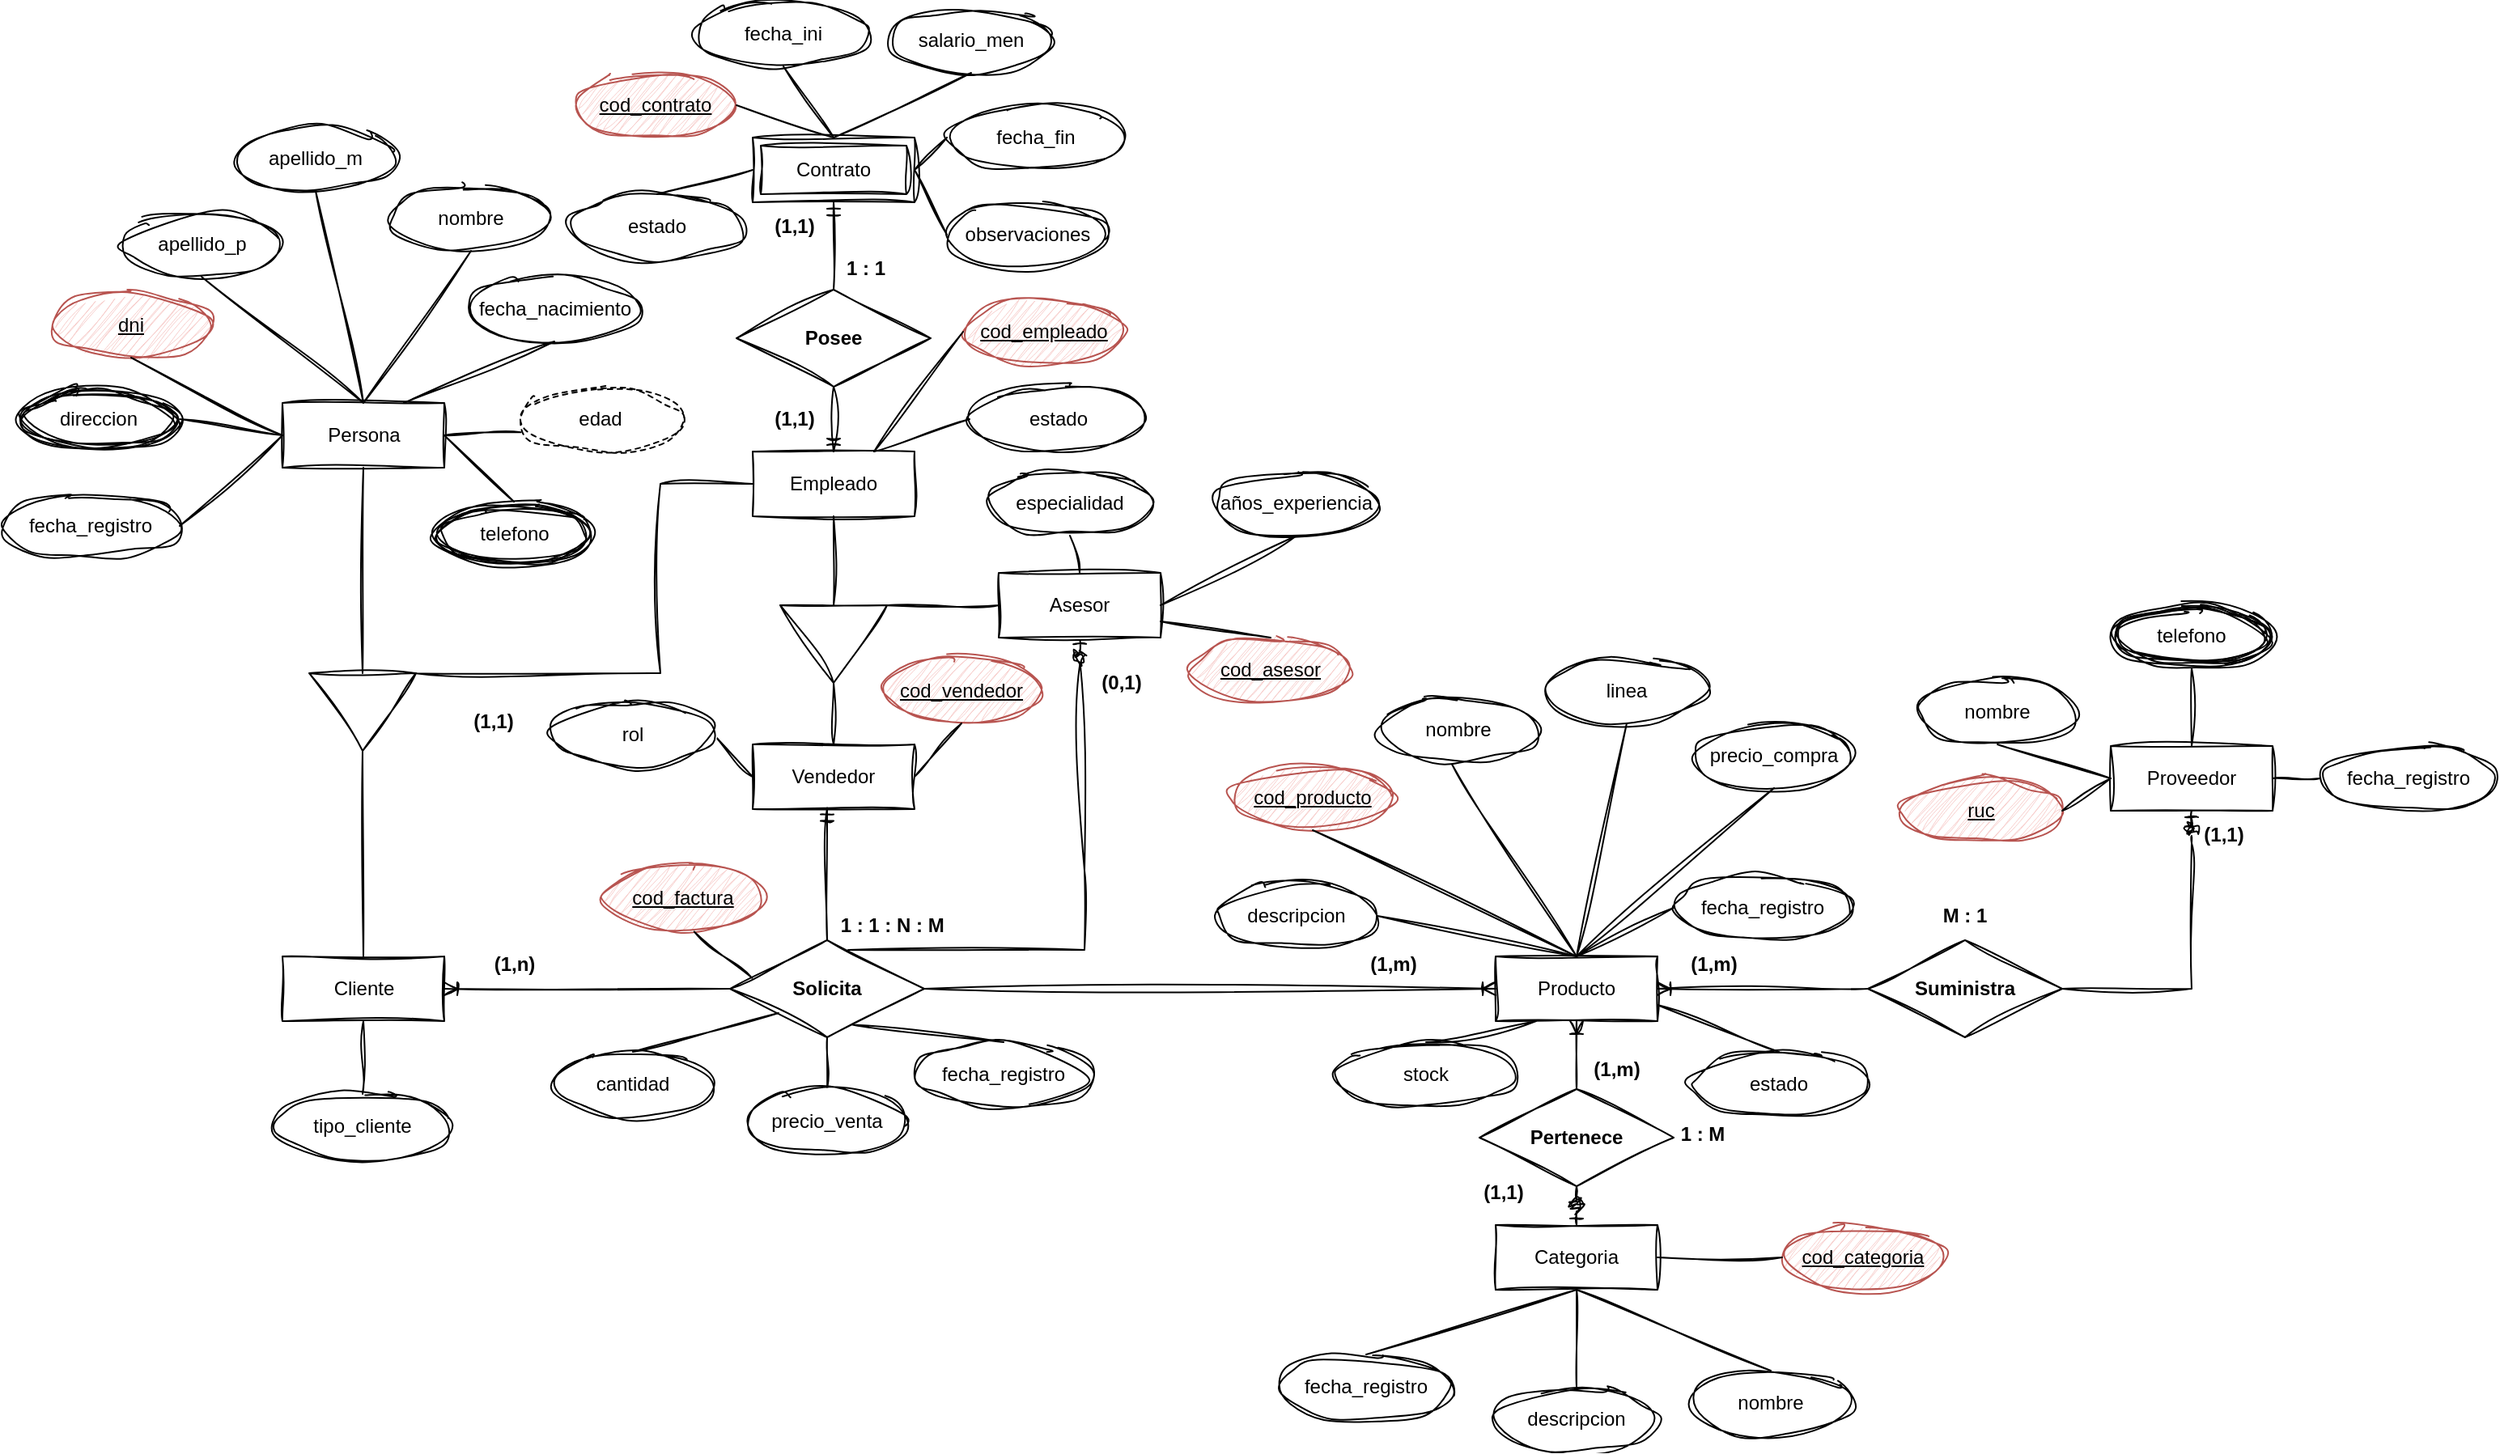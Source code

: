 <mxfile>
    <diagram name="conceptual" id="BtQKnRuNC8KXLOJ9iLn2">
        <mxGraphModel dx="1586" dy="1187" grid="1" gridSize="10" guides="1" tooltips="1" connect="1" arrows="1" fold="1" page="0" pageScale="1" pageWidth="827" pageHeight="1169" math="0" shadow="0">
            <root>
                <mxCell id="0"/>
                <mxCell id="1" parent="0"/>
                <mxCell id="0rfMVjovkeAt9ZHm8Fnv-1" value="Cliente" style="whiteSpace=wrap;html=1;align=center;sketch=1;curveFitting=1;jiggle=2;" parent="1" vertex="1">
                    <mxGeometry x="-106.5" y="260" width="100" height="40" as="geometry"/>
                </mxCell>
                <mxCell id="0rfMVjovkeAt9ZHm8Fnv-2" value="Producto" style="whiteSpace=wrap;html=1;align=center;sketch=1;curveFitting=1;jiggle=2;" parent="1" vertex="1">
                    <mxGeometry x="643" y="260" width="100" height="40" as="geometry"/>
                </mxCell>
                <mxCell id="0rfMVjovkeAt9ZHm8Fnv-5" value="Proveedor" style="whiteSpace=wrap;html=1;align=center;sketch=1;curveFitting=1;jiggle=2;" parent="1" vertex="1">
                    <mxGeometry x="1023" y="130" width="100" height="40" as="geometry"/>
                </mxCell>
                <mxCell id="0rfMVjovkeAt9ZHm8Fnv-8" value="&lt;b&gt;Solicita&lt;/b&gt;" style="shape=rhombus;perimeter=rhombusPerimeter;whiteSpace=wrap;html=1;align=center;sketch=1;curveFitting=1;jiggle=2;" parent="1" vertex="1">
                    <mxGeometry x="170" y="250" width="120" height="60" as="geometry"/>
                </mxCell>
                <mxCell id="0rfMVjovkeAt9ZHm8Fnv-9" value="" style="endArrow=none;html=1;rounded=0;entryX=0;entryY=0.5;entryDx=0;entryDy=0;exitX=1;exitY=0.5;exitDx=0;exitDy=0;startArrow=ERoneToMany;startFill=0;strokeWidth=1;endSize=6;targetPerimeterSpacing=0;sketch=1;curveFitting=1;jiggle=2;" parent="1" source="0rfMVjovkeAt9ZHm8Fnv-1" target="0rfMVjovkeAt9ZHm8Fnv-8" edge="1">
                    <mxGeometry relative="1" as="geometry">
                        <mxPoint x="80" y="390" as="sourcePoint"/>
                        <mxPoint x="240" y="390" as="targetPoint"/>
                    </mxGeometry>
                </mxCell>
                <mxCell id="0rfMVjovkeAt9ZHm8Fnv-11" value="" style="endArrow=ERoneToMany;html=1;rounded=0;entryX=0;entryY=0.5;entryDx=0;entryDy=0;exitX=1;exitY=0.5;exitDx=0;exitDy=0;endFill=0;sketch=1;curveFitting=1;jiggle=2;" parent="1" source="0rfMVjovkeAt9ZHm8Fnv-8" target="0rfMVjovkeAt9ZHm8Fnv-2" edge="1">
                    <mxGeometry relative="1" as="geometry">
                        <mxPoint x="190" y="390" as="sourcePoint"/>
                        <mxPoint x="260" y="390" as="targetPoint"/>
                    </mxGeometry>
                </mxCell>
                <mxCell id="0rfMVjovkeAt9ZHm8Fnv-13" value="" style="endArrow=ERoneToMany;html=1;rounded=0;exitX=0;exitY=0.5;exitDx=0;exitDy=0;endFill=0;sketch=1;curveFitting=1;jiggle=2;" parent="1" source="0rfMVjovkeAt9ZHm8Fnv-15" target="0rfMVjovkeAt9ZHm8Fnv-2" edge="1">
                    <mxGeometry relative="1" as="geometry">
                        <mxPoint x="789" y="480" as="sourcePoint"/>
                        <mxPoint x="789" y="320" as="targetPoint"/>
                    </mxGeometry>
                </mxCell>
                <mxCell id="0rfMVjovkeAt9ZHm8Fnv-15" value="&lt;b&gt;Suministra&lt;/b&gt;" style="shape=rhombus;perimeter=rhombusPerimeter;whiteSpace=wrap;html=1;align=center;sketch=1;curveFitting=1;jiggle=2;" parent="1" vertex="1">
                    <mxGeometry x="873" y="250" width="120" height="60" as="geometry"/>
                </mxCell>
                <mxCell id="0rfMVjovkeAt9ZHm8Fnv-16" value="" style="endArrow=none;html=1;rounded=0;entryX=1;entryY=0.5;entryDx=0;entryDy=0;exitX=0.5;exitY=1;exitDx=0;exitDy=0;startArrow=ERzeroToOne;startFill=0;sketch=1;curveFitting=1;jiggle=2;" parent="1" source="0rfMVjovkeAt9ZHm8Fnv-5" target="0rfMVjovkeAt9ZHm8Fnv-15" edge="1">
                    <mxGeometry relative="1" as="geometry">
                        <mxPoint x="703" y="290" as="sourcePoint"/>
                        <mxPoint x="777" y="290" as="targetPoint"/>
                        <Array as="points">
                            <mxPoint x="1073" y="190"/>
                            <mxPoint x="1073" y="280"/>
                        </Array>
                    </mxGeometry>
                </mxCell>
                <mxCell id="I9GUPOqQRGrvj68hTjCB-2" value="&lt;b&gt;Pertenece&lt;/b&gt;" style="shape=rhombus;perimeter=rhombusPerimeter;whiteSpace=wrap;html=1;align=center;sketch=1;curveFitting=1;jiggle=2;" parent="1" vertex="1">
                    <mxGeometry x="633" y="342" width="120" height="60" as="geometry"/>
                </mxCell>
                <mxCell id="I9GUPOqQRGrvj68hTjCB-3" value="Categoria" style="whiteSpace=wrap;html=1;align=center;sketch=1;curveFitting=1;jiggle=2;" parent="1" vertex="1">
                    <mxGeometry x="643" y="426" width="100" height="40" as="geometry"/>
                </mxCell>
                <mxCell id="I9GUPOqQRGrvj68hTjCB-4" value="" style="endArrow=ERoneToMany;html=1;rounded=0;entryX=0.5;entryY=1;entryDx=0;entryDy=0;exitX=0.5;exitY=0;exitDx=0;exitDy=0;endFill=0;sketch=1;curveFitting=1;jiggle=2;" parent="1" source="I9GUPOqQRGrvj68hTjCB-2" target="0rfMVjovkeAt9ZHm8Fnv-2" edge="1">
                    <mxGeometry width="50" height="50" relative="1" as="geometry">
                        <mxPoint x="599" y="360" as="sourcePoint"/>
                        <mxPoint x="649" y="310" as="targetPoint"/>
                    </mxGeometry>
                </mxCell>
                <mxCell id="I9GUPOqQRGrvj68hTjCB-5" value="" style="endArrow=none;html=1;rounded=0;entryX=0.5;entryY=1;entryDx=0;entryDy=0;exitX=0.5;exitY=0;exitDx=0;exitDy=0;startArrow=ERzeroToOne;startFill=0;sketch=1;curveFitting=1;jiggle=2;" parent="1" source="I9GUPOqQRGrvj68hTjCB-3" target="I9GUPOqQRGrvj68hTjCB-2" edge="1">
                    <mxGeometry width="50" height="50" relative="1" as="geometry">
                        <mxPoint x="629" y="394" as="sourcePoint"/>
                        <mxPoint x="679" y="344" as="targetPoint"/>
                    </mxGeometry>
                </mxCell>
                <mxCell id="I9GUPOqQRGrvj68hTjCB-6" value="" style="endArrow=none;html=1;rounded=0;exitX=0.5;exitY=1;exitDx=0;exitDy=0;endFill=0;startArrow=ERzeroToOne;startFill=0;sketch=1;curveFitting=1;jiggle=2;" parent="1" source="8-2KZyd432-4l84vhZTA-11" edge="1">
                    <mxGeometry width="50" height="50" relative="1" as="geometry">
                        <mxPoint x="150" y="400" as="sourcePoint"/>
                        <mxPoint x="243" y="256" as="targetPoint"/>
                        <Array as="points">
                            <mxPoint x="389" y="207"/>
                            <mxPoint x="389" y="256"/>
                        </Array>
                    </mxGeometry>
                </mxCell>
                <mxCell id="I9GUPOqQRGrvj68hTjCB-8" value="Empleado" style="whiteSpace=wrap;html=1;align=center;sketch=1;curveFitting=1;jiggle=2;" parent="1" vertex="1">
                    <mxGeometry x="184" y="-52" width="100" height="40" as="geometry"/>
                </mxCell>
                <mxCell id="I9GUPOqQRGrvj68hTjCB-37" value="tipo_cliente" style="ellipse;whiteSpace=wrap;html=1;align=center;sketch=1;curveFitting=1;jiggle=2;" parent="1" vertex="1">
                    <mxGeometry x="-112" y="345" width="110" height="40" as="geometry"/>
                </mxCell>
                <mxCell id="I9GUPOqQRGrvj68hTjCB-87" style="edgeStyle=orthogonalEdgeStyle;rounded=0;orthogonalLoop=1;jettySize=auto;html=1;exitX=0.5;exitY=1;exitDx=0;exitDy=0;sketch=1;curveFitting=1;jiggle=2;" parent="1" edge="1">
                    <mxGeometry relative="1" as="geometry">
                        <mxPoint x="355" y="194" as="sourcePoint"/>
                        <mxPoint x="355" y="194" as="targetPoint"/>
                    </mxGeometry>
                </mxCell>
                <mxCell id="I9GUPOqQRGrvj68hTjCB-88" value="cod_factura" style="ellipse;whiteSpace=wrap;html=1;align=center;fontStyle=4;fillColor=#f8cecc;strokeColor=#b85450;sketch=1;curveFitting=1;jiggle=2;" parent="1" vertex="1">
                    <mxGeometry x="91" y="204" width="100" height="40" as="geometry"/>
                </mxCell>
                <mxCell id="I9GUPOqQRGrvj68hTjCB-89" value="fecha_registro" style="ellipse;whiteSpace=wrap;html=1;align=center;sketch=1;curveFitting=1;jiggle=2;" parent="1" vertex="1">
                    <mxGeometry x="284" y="313" width="110" height="40" as="geometry"/>
                </mxCell>
                <mxCell id="I9GUPOqQRGrvj68hTjCB-90" value="" style="endArrow=none;html=1;rounded=0;entryX=0.569;entryY=1.018;entryDx=0;entryDy=0;entryPerimeter=0;exitX=0.114;exitY=0.39;exitDx=0;exitDy=0;exitPerimeter=0;sketch=1;curveFitting=1;jiggle=2;" parent="1" source="0rfMVjovkeAt9ZHm8Fnv-8" target="I9GUPOqQRGrvj68hTjCB-88" edge="1">
                    <mxGeometry width="50" height="50" relative="1" as="geometry">
                        <mxPoint x="260" y="250" as="sourcePoint"/>
                        <mxPoint x="310" y="200" as="targetPoint"/>
                    </mxGeometry>
                </mxCell>
                <mxCell id="I9GUPOqQRGrvj68hTjCB-91" value="" style="endArrow=none;html=1;rounded=0;entryX=0.5;entryY=0;entryDx=0;entryDy=0;exitX=0.631;exitY=0.87;exitDx=0;exitDy=0;exitPerimeter=0;sketch=1;curveFitting=1;jiggle=2;" parent="1" source="0rfMVjovkeAt9ZHm8Fnv-8" target="I9GUPOqQRGrvj68hTjCB-89" edge="1">
                    <mxGeometry width="50" height="50" relative="1" as="geometry">
                        <mxPoint x="290" y="310" as="sourcePoint"/>
                        <mxPoint x="340" y="260" as="targetPoint"/>
                    </mxGeometry>
                </mxCell>
                <mxCell id="I9GUPOqQRGrvj68hTjCB-112" value="fecha_registro" style="ellipse;whiteSpace=wrap;html=1;align=center;sketch=1;curveFitting=1;jiggle=2;" parent="1" vertex="1">
                    <mxGeometry x="508" y="506" width="110" height="40" as="geometry"/>
                </mxCell>
                <mxCell id="I9GUPOqQRGrvj68hTjCB-115" value="nombre" style="ellipse;whiteSpace=wrap;html=1;align=center;sketch=1;curveFitting=1;jiggle=2;" parent="1" vertex="1">
                    <mxGeometry x="763" y="516" width="100" height="40" as="geometry"/>
                </mxCell>
                <mxCell id="I9GUPOqQRGrvj68hTjCB-116" value="cod_categoria" style="ellipse;whiteSpace=wrap;html=1;align=center;fontStyle=4;fillColor=#f8cecc;strokeColor=#b85450;sketch=1;curveFitting=1;jiggle=2;" parent="1" vertex="1">
                    <mxGeometry x="820" y="426" width="100" height="40" as="geometry"/>
                </mxCell>
                <mxCell id="I9GUPOqQRGrvj68hTjCB-117" value="descripcion" style="ellipse;whiteSpace=wrap;html=1;align=center;sketch=1;curveFitting=1;jiggle=2;" parent="1" vertex="1">
                    <mxGeometry x="643" y="526" width="100" height="40" as="geometry"/>
                </mxCell>
                <mxCell id="I9GUPOqQRGrvj68hTjCB-118" value="" style="endArrow=none;html=1;rounded=0;exitX=0.5;exitY=0;exitDx=0;exitDy=0;sketch=1;curveFitting=1;jiggle=2;" parent="1" source="I9GUPOqQRGrvj68hTjCB-117" target="I9GUPOqQRGrvj68hTjCB-3" edge="1">
                    <mxGeometry width="50" height="50" relative="1" as="geometry">
                        <mxPoint x="603" y="536" as="sourcePoint"/>
                        <mxPoint x="653" y="486" as="targetPoint"/>
                    </mxGeometry>
                </mxCell>
                <mxCell id="I9GUPOqQRGrvj68hTjCB-119" value="" style="endArrow=none;html=1;rounded=0;entryX=0.5;entryY=1;entryDx=0;entryDy=0;exitX=0.5;exitY=0;exitDx=0;exitDy=0;sketch=1;curveFitting=1;jiggle=2;" parent="1" source="I9GUPOqQRGrvj68hTjCB-112" target="I9GUPOqQRGrvj68hTjCB-3" edge="1">
                    <mxGeometry width="50" height="50" relative="1" as="geometry">
                        <mxPoint x="573" y="486" as="sourcePoint"/>
                        <mxPoint x="623" y="436" as="targetPoint"/>
                    </mxGeometry>
                </mxCell>
                <mxCell id="I9GUPOqQRGrvj68hTjCB-121" value="" style="endArrow=none;html=1;rounded=0;entryX=0.5;entryY=1;entryDx=0;entryDy=0;exitX=0.5;exitY=0;exitDx=0;exitDy=0;sketch=1;curveFitting=1;jiggle=2;" parent="1" source="I9GUPOqQRGrvj68hTjCB-115" target="I9GUPOqQRGrvj68hTjCB-3" edge="1">
                    <mxGeometry width="50" height="50" relative="1" as="geometry">
                        <mxPoint x="753" y="496" as="sourcePoint"/>
                        <mxPoint x="803" y="446" as="targetPoint"/>
                    </mxGeometry>
                </mxCell>
                <mxCell id="I9GUPOqQRGrvj68hTjCB-122" value="" style="endArrow=none;html=1;rounded=0;entryX=0;entryY=0.5;entryDx=0;entryDy=0;exitX=1;exitY=0.5;exitDx=0;exitDy=0;sketch=1;curveFitting=1;jiggle=2;" parent="1" source="I9GUPOqQRGrvj68hTjCB-3" target="I9GUPOqQRGrvj68hTjCB-116" edge="1">
                    <mxGeometry width="50" height="50" relative="1" as="geometry">
                        <mxPoint x="783" y="466" as="sourcePoint"/>
                        <mxPoint x="833" y="416" as="targetPoint"/>
                    </mxGeometry>
                </mxCell>
                <mxCell id="I9GUPOqQRGrvj68hTjCB-123" value="cod_producto" style="ellipse;whiteSpace=wrap;html=1;align=center;fontStyle=4;fillColor=#f8cecc;strokeColor=#b85450;sketch=1;curveFitting=1;jiggle=2;" parent="1" vertex="1">
                    <mxGeometry x="480" y="142" width="100" height="40" as="geometry"/>
                </mxCell>
                <mxCell id="I9GUPOqQRGrvj68hTjCB-124" value="nombre" style="ellipse;whiteSpace=wrap;html=1;align=center;sketch=1;curveFitting=1;jiggle=2;" parent="1" vertex="1">
                    <mxGeometry x="570" y="100" width="100" height="40" as="geometry"/>
                </mxCell>
                <mxCell id="I9GUPOqQRGrvj68hTjCB-126" value="fecha_registro" style="ellipse;whiteSpace=wrap;html=1;align=center;sketch=1;curveFitting=1;jiggle=2;" parent="1" vertex="1">
                    <mxGeometry x="753" y="210" width="110" height="40" as="geometry"/>
                </mxCell>
                <mxCell id="I9GUPOqQRGrvj68hTjCB-127" value="descripcion" style="ellipse;whiteSpace=wrap;html=1;align=center;sketch=1;curveFitting=1;jiggle=2;" parent="1" vertex="1">
                    <mxGeometry x="470" y="215" width="100" height="40" as="geometry"/>
                </mxCell>
                <mxCell id="I9GUPOqQRGrvj68hTjCB-128" value="" style="endArrow=none;html=1;rounded=0;entryX=0;entryY=0.5;entryDx=0;entryDy=0;exitX=0.5;exitY=0;exitDx=0;exitDy=0;sketch=1;curveFitting=1;jiggle=2;" parent="1" source="0rfMVjovkeAt9ZHm8Fnv-2" target="I9GUPOqQRGrvj68hTjCB-126" edge="1">
                    <mxGeometry width="50" height="50" relative="1" as="geometry">
                        <mxPoint x="643" y="230" as="sourcePoint"/>
                        <mxPoint x="693" y="180" as="targetPoint"/>
                    </mxGeometry>
                </mxCell>
                <mxCell id="I9GUPOqQRGrvj68hTjCB-130" value="" style="endArrow=none;html=1;rounded=0;entryX=0.46;entryY=1.032;entryDx=0;entryDy=0;entryPerimeter=0;exitX=0.5;exitY=0;exitDx=0;exitDy=0;sketch=1;curveFitting=1;jiggle=2;" parent="1" source="0rfMVjovkeAt9ZHm8Fnv-2" target="I9GUPOqQRGrvj68hTjCB-124" edge="1">
                    <mxGeometry width="50" height="50" relative="1" as="geometry">
                        <mxPoint x="663" y="220" as="sourcePoint"/>
                        <mxPoint x="713" y="170" as="targetPoint"/>
                    </mxGeometry>
                </mxCell>
                <mxCell id="I9GUPOqQRGrvj68hTjCB-131" value="" style="endArrow=none;html=1;rounded=0;entryX=0.5;entryY=1;entryDx=0;entryDy=0;exitX=0.5;exitY=0;exitDx=0;exitDy=0;sketch=1;curveFitting=1;jiggle=2;" parent="1" source="0rfMVjovkeAt9ZHm8Fnv-2" target="I9GUPOqQRGrvj68hTjCB-123" edge="1">
                    <mxGeometry width="50" height="50" relative="1" as="geometry">
                        <mxPoint x="623" y="240" as="sourcePoint"/>
                        <mxPoint x="673" y="190" as="targetPoint"/>
                    </mxGeometry>
                </mxCell>
                <mxCell id="I9GUPOqQRGrvj68hTjCB-132" value="" style="endArrow=none;html=1;rounded=0;entryX=0.5;entryY=0;entryDx=0;entryDy=0;exitX=1;exitY=0.5;exitDx=0;exitDy=0;sketch=1;curveFitting=1;jiggle=2;" parent="1" source="I9GUPOqQRGrvj68hTjCB-127" target="0rfMVjovkeAt9ZHm8Fnv-2" edge="1">
                    <mxGeometry width="50" height="50" relative="1" as="geometry">
                        <mxPoint x="603" y="280" as="sourcePoint"/>
                        <mxPoint x="653" y="230" as="targetPoint"/>
                    </mxGeometry>
                </mxCell>
                <mxCell id="I9GUPOqQRGrvj68hTjCB-133" value="ruc" style="ellipse;whiteSpace=wrap;html=1;align=center;fontStyle=4;fillColor=#f8cecc;strokeColor=#b85450;sketch=1;curveFitting=1;jiggle=2;" parent="1" vertex="1">
                    <mxGeometry x="893" y="150" width="100" height="40" as="geometry"/>
                </mxCell>
                <mxCell id="I9GUPOqQRGrvj68hTjCB-135" value="" style="endArrow=none;html=1;rounded=0;entryX=1;entryY=0.5;entryDx=0;entryDy=0;exitX=0;exitY=0.5;exitDx=0;exitDy=0;sketch=1;curveFitting=1;jiggle=2;" parent="1" source="0rfMVjovkeAt9ZHm8Fnv-5" target="I9GUPOqQRGrvj68hTjCB-133" edge="1">
                    <mxGeometry width="50" height="50" relative="1" as="geometry">
                        <mxPoint x="943" y="220" as="sourcePoint"/>
                        <mxPoint x="993" y="170" as="targetPoint"/>
                    </mxGeometry>
                </mxCell>
                <mxCell id="I9GUPOqQRGrvj68hTjCB-136" value="nombre" style="ellipse;whiteSpace=wrap;html=1;align=center;sketch=1;curveFitting=1;jiggle=2;" parent="1" vertex="1">
                    <mxGeometry x="903" y="89" width="100" height="40" as="geometry"/>
                </mxCell>
                <mxCell id="I9GUPOqQRGrvj68hTjCB-137" value="" style="endArrow=none;html=1;rounded=0;entryX=0.5;entryY=1;entryDx=0;entryDy=0;exitX=0;exitY=0.5;exitDx=0;exitDy=0;sketch=1;curveFitting=1;jiggle=2;" parent="1" source="0rfMVjovkeAt9ZHm8Fnv-5" target="I9GUPOqQRGrvj68hTjCB-136" edge="1">
                    <mxGeometry width="50" height="50" relative="1" as="geometry">
                        <mxPoint x="993" y="130" as="sourcePoint"/>
                        <mxPoint x="1043" y="80" as="targetPoint"/>
                    </mxGeometry>
                </mxCell>
                <mxCell id="I9GUPOqQRGrvj68hTjCB-142" value="fecha_registro" style="ellipse;whiteSpace=wrap;html=1;align=center;sketch=1;curveFitting=1;jiggle=2;" parent="1" vertex="1">
                    <mxGeometry x="1152" y="130" width="110" height="40" as="geometry"/>
                </mxCell>
                <mxCell id="I9GUPOqQRGrvj68hTjCB-143" value="" style="endArrow=none;html=1;rounded=0;entryX=0;entryY=0.5;entryDx=0;entryDy=0;exitX=1;exitY=0.5;exitDx=0;exitDy=0;sketch=1;curveFitting=1;jiggle=2;" parent="1" source="0rfMVjovkeAt9ZHm8Fnv-5" target="I9GUPOqQRGrvj68hTjCB-142" edge="1">
                    <mxGeometry width="50" height="50" relative="1" as="geometry">
                        <mxPoint x="1113" y="230" as="sourcePoint"/>
                        <mxPoint x="1163" y="180" as="targetPoint"/>
                    </mxGeometry>
                </mxCell>
                <mxCell id="I9GUPOqQRGrvj68hTjCB-144" value="telefono" style="ellipse;shape=doubleEllipse;margin=3;whiteSpace=wrap;html=1;align=center;sketch=1;curveFitting=1;jiggle=2;" parent="1" vertex="1">
                    <mxGeometry x="1023" y="42" width="100" height="40" as="geometry"/>
                </mxCell>
                <mxCell id="I9GUPOqQRGrvj68hTjCB-145" value="" style="endArrow=none;html=1;rounded=0;entryX=0.5;entryY=1;entryDx=0;entryDy=0;exitX=0.5;exitY=0;exitDx=0;exitDy=0;sketch=1;curveFitting=1;jiggle=2;" parent="1" source="0rfMVjovkeAt9ZHm8Fnv-5" target="I9GUPOqQRGrvj68hTjCB-144" edge="1">
                    <mxGeometry width="50" height="50" relative="1" as="geometry">
                        <mxPoint x="1093" y="270" as="sourcePoint"/>
                        <mxPoint x="1143" y="220" as="targetPoint"/>
                    </mxGeometry>
                </mxCell>
                <mxCell id="I9GUPOqQRGrvj68hTjCB-159" value="&lt;b&gt;(1,n)&lt;/b&gt;" style="text;html=1;align=center;verticalAlign=middle;whiteSpace=wrap;rounded=0;sketch=1;curveFitting=1;jiggle=2;" parent="1" vertex="1">
                    <mxGeometry x="6.5" y="250" width="60" height="30" as="geometry"/>
                </mxCell>
                <mxCell id="I9GUPOqQRGrvj68hTjCB-160" value="&lt;b&gt;(1,m)&lt;/b&gt;" style="text;html=1;align=center;verticalAlign=middle;whiteSpace=wrap;rounded=0;sketch=1;curveFitting=1;jiggle=2;" parent="1" vertex="1">
                    <mxGeometry x="550" y="250" width="60" height="30" as="geometry"/>
                </mxCell>
                <mxCell id="I9GUPOqQRGrvj68hTjCB-161" value="&lt;b&gt;(1,1)&lt;/b&gt;" style="text;html=1;align=center;verticalAlign=middle;whiteSpace=wrap;rounded=0;sketch=1;curveFitting=1;jiggle=2;" parent="1" vertex="1">
                    <mxGeometry x="-6.5" y="100" width="60" height="30" as="geometry"/>
                </mxCell>
                <mxCell id="I9GUPOqQRGrvj68hTjCB-166" value="&lt;b&gt;1 : 1 :&amp;nbsp;&lt;/b&gt;&lt;b&gt;N : M&amp;nbsp;&lt;/b&gt;" style="text;html=1;align=center;verticalAlign=middle;whiteSpace=wrap;rounded=0;sketch=1;curveFitting=1;jiggle=2;" parent="1" vertex="1">
                    <mxGeometry x="237" y="226" width="70" height="30" as="geometry"/>
                </mxCell>
                <mxCell id="I9GUPOqQRGrvj68hTjCB-168" value="&lt;b&gt;(0,1)&lt;/b&gt;" style="text;html=1;align=center;verticalAlign=middle;whiteSpace=wrap;rounded=0;sketch=1;curveFitting=1;jiggle=2;" parent="1" vertex="1">
                    <mxGeometry x="382" y="76" width="60" height="30" as="geometry"/>
                </mxCell>
                <mxCell id="I9GUPOqQRGrvj68hTjCB-169" value="&lt;b&gt;(1,m)&lt;/b&gt;" style="text;html=1;align=center;verticalAlign=middle;whiteSpace=wrap;rounded=0;sketch=1;curveFitting=1;jiggle=2;" parent="1" vertex="1">
                    <mxGeometry x="748" y="250" width="60" height="30" as="geometry"/>
                </mxCell>
                <mxCell id="I9GUPOqQRGrvj68hTjCB-170" value="&lt;b&gt;(1,1)&lt;/b&gt;" style="text;html=1;align=center;verticalAlign=middle;whiteSpace=wrap;rounded=0;sketch=1;curveFitting=1;jiggle=2;" parent="1" vertex="1">
                    <mxGeometry x="1063" y="170" width="60" height="30" as="geometry"/>
                </mxCell>
                <mxCell id="I9GUPOqQRGrvj68hTjCB-171" value="&lt;b&gt;M : 1&lt;/b&gt;" style="text;html=1;align=center;verticalAlign=middle;whiteSpace=wrap;rounded=0;sketch=1;curveFitting=1;jiggle=2;" parent="1" vertex="1">
                    <mxGeometry x="903" y="220" width="60" height="30" as="geometry"/>
                </mxCell>
                <mxCell id="I9GUPOqQRGrvj68hTjCB-172" value="&lt;b&gt;(1,m)&lt;/b&gt;" style="text;html=1;align=center;verticalAlign=middle;whiteSpace=wrap;rounded=0;sketch=1;curveFitting=1;jiggle=2;" parent="1" vertex="1">
                    <mxGeometry x="688" y="315" width="60" height="30" as="geometry"/>
                </mxCell>
                <mxCell id="I9GUPOqQRGrvj68hTjCB-173" value="&lt;b&gt;(1,1)&lt;/b&gt;" style="text;html=1;align=center;verticalAlign=middle;whiteSpace=wrap;rounded=0;sketch=1;curveFitting=1;jiggle=2;" parent="1" vertex="1">
                    <mxGeometry x="618" y="391" width="60" height="30" as="geometry"/>
                </mxCell>
                <mxCell id="I9GUPOqQRGrvj68hTjCB-175" value="&lt;b&gt;1 : M&lt;/b&gt;" style="text;html=1;align=center;verticalAlign=middle;whiteSpace=wrap;rounded=0;sketch=1;curveFitting=1;jiggle=2;" parent="1" vertex="1">
                    <mxGeometry x="736" y="355" width="70" height="30" as="geometry"/>
                </mxCell>
                <mxCell id="I9GUPOqQRGrvj68hTjCB-176" value="precio_compra" style="ellipse;whiteSpace=wrap;html=1;align=center;sketch=1;curveFitting=1;jiggle=2;" parent="1" vertex="1">
                    <mxGeometry x="765" y="116" width="100" height="40" as="geometry"/>
                </mxCell>
                <mxCell id="k5KwQXqwElNmJh3Z9teo-1" value="" style="endArrow=none;html=1;rounded=0;entryX=0.5;entryY=1;entryDx=0;entryDy=0;exitX=0.5;exitY=0;exitDx=0;exitDy=0;sketch=1;curveFitting=1;jiggle=2;" parent="1" source="0rfMVjovkeAt9ZHm8Fnv-2" target="I9GUPOqQRGrvj68hTjCB-176" edge="1">
                    <mxGeometry width="50" height="50" relative="1" as="geometry">
                        <mxPoint x="660" y="200" as="sourcePoint"/>
                        <mxPoint x="710" y="150" as="targetPoint"/>
                    </mxGeometry>
                </mxCell>
                <mxCell id="k5KwQXqwElNmJh3Z9teo-2" value="Contrato" style="shape=ext;margin=3;double=1;whiteSpace=wrap;html=1;align=center;sketch=1;curveFitting=1;jiggle=2;" parent="1" vertex="1">
                    <mxGeometry x="184" y="-246" width="100" height="40" as="geometry"/>
                </mxCell>
                <mxCell id="k5KwQXqwElNmJh3Z9teo-3" value="Persona" style="whiteSpace=wrap;html=1;align=center;sketch=1;curveFitting=1;jiggle=2;" parent="1" vertex="1">
                    <mxGeometry x="-106.5" y="-82" width="100" height="40" as="geometry"/>
                </mxCell>
                <mxCell id="k5KwQXqwElNmJh3Z9teo-4" value="" style="triangle;whiteSpace=wrap;html=1;rotation=90;sketch=1;curveFitting=1;jiggle=2;" parent="1" vertex="1">
                    <mxGeometry x="-81" y="76" width="48" height="66" as="geometry"/>
                </mxCell>
                <mxCell id="k5KwQXqwElNmJh3Z9teo-5" value="nombre" style="ellipse;whiteSpace=wrap;html=1;align=center;sketch=1;curveFitting=1;jiggle=2;" parent="1" vertex="1">
                    <mxGeometry x="-40" y="-216" width="100" height="40" as="geometry"/>
                </mxCell>
                <mxCell id="k5KwQXqwElNmJh3Z9teo-6" value="fecha_nacimiento" style="ellipse;whiteSpace=wrap;html=1;align=center;sketch=1;curveFitting=1;jiggle=2;" parent="1" vertex="1">
                    <mxGeometry x="6.5" y="-160" width="110" height="40" as="geometry"/>
                </mxCell>
                <mxCell id="k5KwQXqwElNmJh3Z9teo-7" value="apellido_p" style="ellipse;whiteSpace=wrap;html=1;align=center;sketch=1;curveFitting=1;jiggle=2;" parent="1" vertex="1">
                    <mxGeometry x="-206.5" y="-200" width="100" height="40" as="geometry"/>
                </mxCell>
                <mxCell id="k5KwQXqwElNmJh3Z9teo-8" value="dni" style="ellipse;whiteSpace=wrap;html=1;align=center;fontStyle=4;fillColor=#f8cecc;strokeColor=#b85450;sketch=1;curveFitting=1;jiggle=2;" parent="1" vertex="1">
                    <mxGeometry x="-250" y="-150" width="100" height="40" as="geometry"/>
                </mxCell>
                <mxCell id="k5KwQXqwElNmJh3Z9teo-10" value="direccion" style="ellipse;shape=doubleEllipse;margin=3;whiteSpace=wrap;html=1;align=center;sketch=1;curveFitting=1;jiggle=2;" parent="1" vertex="1">
                    <mxGeometry x="-270" y="-92" width="100" height="40" as="geometry"/>
                </mxCell>
                <mxCell id="k5KwQXqwElNmJh3Z9teo-11" value="fecha_registro" style="ellipse;whiteSpace=wrap;html=1;align=center;sketch=1;curveFitting=1;jiggle=2;" parent="1" vertex="1">
                    <mxGeometry x="-280" y="-26" width="110" height="40" as="geometry"/>
                </mxCell>
                <mxCell id="k5KwQXqwElNmJh3Z9teo-12" value="edad" style="ellipse;whiteSpace=wrap;html=1;align=center;dashed=1;sketch=1;curveFitting=1;jiggle=2;" parent="1" vertex="1">
                    <mxGeometry x="40" y="-92" width="100" height="40" as="geometry"/>
                </mxCell>
                <mxCell id="k5KwQXqwElNmJh3Z9teo-16" value="" style="endArrow=none;html=1;rounded=0;entryX=0.5;entryY=1;entryDx=0;entryDy=0;exitX=0.5;exitY=0;exitDx=0;exitDy=0;sketch=1;curveFitting=1;jiggle=2;" parent="1" source="I9GUPOqQRGrvj68hTjCB-37" target="0rfMVjovkeAt9ZHm8Fnv-1" edge="1">
                    <mxGeometry width="50" height="50" relative="1" as="geometry">
                        <mxPoint x="-203.5" y="360" as="sourcePoint"/>
                        <mxPoint x="-153.5" y="310" as="targetPoint"/>
                    </mxGeometry>
                </mxCell>
                <mxCell id="k5KwQXqwElNmJh3Z9teo-17" value="" style="endArrow=none;html=1;rounded=0;entryX=1;entryY=0.5;entryDx=0;entryDy=0;exitX=0.5;exitY=0;exitDx=0;exitDy=0;sketch=1;curveFitting=1;jiggle=2;" parent="1" source="0rfMVjovkeAt9ZHm8Fnv-1" target="k5KwQXqwElNmJh3Z9teo-4" edge="1">
                    <mxGeometry width="50" height="50" relative="1" as="geometry">
                        <mxPoint x="-120" y="150" as="sourcePoint"/>
                        <mxPoint x="-70" y="100" as="targetPoint"/>
                    </mxGeometry>
                </mxCell>
                <mxCell id="k5KwQXqwElNmJh3Z9teo-18" value="" style="endArrow=none;html=1;rounded=0;entryX=0;entryY=0.5;entryDx=0;entryDy=0;exitX=0.002;exitY=-0.002;exitDx=0;exitDy=0;exitPerimeter=0;sketch=1;curveFitting=1;jiggle=2;" parent="1" source="k5KwQXqwElNmJh3Z9teo-4" target="I9GUPOqQRGrvj68hTjCB-8" edge="1">
                    <mxGeometry width="50" height="50" relative="1" as="geometry">
                        <mxPoint x="-47.528" y="85" as="sourcePoint"/>
                        <mxPoint x="141" y="-32" as="targetPoint"/>
                        <Array as="points">
                            <mxPoint x="127" y="85"/>
                            <mxPoint x="127" y="-32"/>
                        </Array>
                    </mxGeometry>
                </mxCell>
                <mxCell id="k5KwQXqwElNmJh3Z9teo-20" value="" style="endArrow=none;html=1;rounded=0;entryX=0.5;entryY=1;entryDx=0;entryDy=0;exitX=0;exitY=0.5;exitDx=0;exitDy=0;sketch=1;curveFitting=1;jiggle=2;" parent="1" source="k5KwQXqwElNmJh3Z9teo-4" target="k5KwQXqwElNmJh3Z9teo-3" edge="1">
                    <mxGeometry width="50" height="50" relative="1" as="geometry">
                        <mxPoint x="-80" y="58" as="sourcePoint"/>
                        <mxPoint x="-30" y="8" as="targetPoint"/>
                    </mxGeometry>
                </mxCell>
                <mxCell id="k5KwQXqwElNmJh3Z9teo-21" value="" style="endArrow=none;html=1;rounded=0;entryX=0.008;entryY=0.702;entryDx=0;entryDy=0;entryPerimeter=0;exitX=1;exitY=0.5;exitDx=0;exitDy=0;sketch=1;curveFitting=1;jiggle=2;" parent="1" source="k5KwQXqwElNmJh3Z9teo-3" target="k5KwQXqwElNmJh3Z9teo-12" edge="1">
                    <mxGeometry width="50" height="50" relative="1" as="geometry">
                        <mxPoint x="-30" y="-82" as="sourcePoint"/>
                        <mxPoint x="20" y="-132" as="targetPoint"/>
                    </mxGeometry>
                </mxCell>
                <mxCell id="k5KwQXqwElNmJh3Z9teo-22" value="" style="endArrow=none;html=1;rounded=0;entryX=0.5;entryY=1;entryDx=0;entryDy=0;exitX=0.75;exitY=0;exitDx=0;exitDy=0;sketch=1;curveFitting=1;jiggle=2;" parent="1" source="k5KwQXqwElNmJh3Z9teo-3" target="k5KwQXqwElNmJh3Z9teo-6" edge="1">
                    <mxGeometry width="50" height="50" relative="1" as="geometry">
                        <mxPoint x="-40" y="-132" as="sourcePoint"/>
                        <mxPoint x="10" y="-182" as="targetPoint"/>
                    </mxGeometry>
                </mxCell>
                <mxCell id="k5KwQXqwElNmJh3Z9teo-23" value="" style="endArrow=none;html=1;rounded=0;entryX=0.5;entryY=1;entryDx=0;entryDy=0;exitX=0.5;exitY=0;exitDx=0;exitDy=0;sketch=1;curveFitting=1;jiggle=2;" parent="1" source="k5KwQXqwElNmJh3Z9teo-3" target="k5KwQXqwElNmJh3Z9teo-5" edge="1">
                    <mxGeometry width="50" height="50" relative="1" as="geometry">
                        <mxPoint x="-90" y="-132" as="sourcePoint"/>
                        <mxPoint x="-40" y="-182" as="targetPoint"/>
                    </mxGeometry>
                </mxCell>
                <mxCell id="k5KwQXqwElNmJh3Z9teo-25" value="telefono" style="ellipse;shape=doubleEllipse;margin=3;whiteSpace=wrap;html=1;align=center;sketch=1;curveFitting=1;jiggle=2;" parent="1" vertex="1">
                    <mxGeometry x="-13.5" y="-21" width="100" height="40" as="geometry"/>
                </mxCell>
                <mxCell id="k5KwQXqwElNmJh3Z9teo-27" value="" style="endArrow=none;html=1;rounded=0;entryX=0.5;entryY=1;entryDx=0;entryDy=0;exitX=0.5;exitY=0;exitDx=0;exitDy=0;sketch=1;curveFitting=1;jiggle=2;" parent="1" source="k5KwQXqwElNmJh3Z9teo-3" target="k5KwQXqwElNmJh3Z9teo-7" edge="1">
                    <mxGeometry width="50" height="50" relative="1" as="geometry">
                        <mxPoint x="-150" y="-102" as="sourcePoint"/>
                        <mxPoint x="-100" y="-152" as="targetPoint"/>
                    </mxGeometry>
                </mxCell>
                <mxCell id="k5KwQXqwElNmJh3Z9teo-28" value="" style="endArrow=none;html=1;rounded=0;entryX=0.5;entryY=1;entryDx=0;entryDy=0;exitX=0;exitY=0.5;exitDx=0;exitDy=0;sketch=1;curveFitting=1;jiggle=2;" parent="1" source="k5KwQXqwElNmJh3Z9teo-3" target="k5KwQXqwElNmJh3Z9teo-8" edge="1">
                    <mxGeometry width="50" height="50" relative="1" as="geometry">
                        <mxPoint x="-220" y="-92" as="sourcePoint"/>
                        <mxPoint x="-170" y="-142" as="targetPoint"/>
                    </mxGeometry>
                </mxCell>
                <mxCell id="k5KwQXqwElNmJh3Z9teo-29" value="" style="endArrow=none;html=1;rounded=0;entryX=1;entryY=0.5;entryDx=0;entryDy=0;exitX=0;exitY=0.5;exitDx=0;exitDy=0;sketch=1;curveFitting=1;jiggle=2;" parent="1" source="k5KwQXqwElNmJh3Z9teo-3" target="k5KwQXqwElNmJh3Z9teo-10" edge="1">
                    <mxGeometry width="50" height="50" relative="1" as="geometry">
                        <mxPoint x="-250" y="-12" as="sourcePoint"/>
                        <mxPoint x="-200" y="-62" as="targetPoint"/>
                    </mxGeometry>
                </mxCell>
                <mxCell id="k5KwQXqwElNmJh3Z9teo-31" value="" style="endArrow=none;html=1;rounded=0;entryX=0;entryY=0.5;entryDx=0;entryDy=0;exitX=1;exitY=0.5;exitDx=0;exitDy=0;sketch=1;curveFitting=1;jiggle=2;" parent="1" source="k5KwQXqwElNmJh3Z9teo-11" target="k5KwQXqwElNmJh3Z9teo-3" edge="1">
                    <mxGeometry width="50" height="50" relative="1" as="geometry">
                        <mxPoint x="-210" y="8" as="sourcePoint"/>
                        <mxPoint x="-160" y="-42" as="targetPoint"/>
                    </mxGeometry>
                </mxCell>
                <mxCell id="k5KwQXqwElNmJh3Z9teo-32" value="" style="endArrow=none;html=1;rounded=0;entryX=1;entryY=0.5;entryDx=0;entryDy=0;exitX=0.5;exitY=0;exitDx=0;exitDy=0;sketch=1;curveFitting=1;jiggle=2;" parent="1" source="k5KwQXqwElNmJh3Z9teo-25" target="k5KwQXqwElNmJh3Z9teo-3" edge="1">
                    <mxGeometry width="50" height="50" relative="1" as="geometry">
                        <mxPoint x="65" y="-26" as="sourcePoint"/>
                        <mxPoint x="80" y="-72" as="targetPoint"/>
                    </mxGeometry>
                </mxCell>
                <mxCell id="k5KwQXqwElNmJh3Z9teo-45" value="" style="endArrow=ERmandOne;html=1;rounded=0;entryX=0.5;entryY=1;entryDx=0;entryDy=0;exitX=0.5;exitY=0;exitDx=0;exitDy=0;endFill=0;sketch=1;curveFitting=1;jiggle=2;" parent="1" source="8-2KZyd432-4l84vhZTA-21" target="k5KwQXqwElNmJh3Z9teo-2" edge="1">
                    <mxGeometry width="50" height="50" relative="1" as="geometry">
                        <mxPoint x="236" y="-172" as="sourcePoint"/>
                        <mxPoint x="326" y="-192" as="targetPoint"/>
                    </mxGeometry>
                </mxCell>
                <mxCell id="k5KwQXqwElNmJh3Z9teo-46" value="cod_contrato" style="ellipse;whiteSpace=wrap;html=1;align=center;fontStyle=4;fillColor=#f8cecc;strokeColor=#b85450;sketch=1;curveFitting=1;jiggle=2;" parent="1" vertex="1">
                    <mxGeometry x="74" y="-286" width="100" height="40" as="geometry"/>
                </mxCell>
                <mxCell id="k5KwQXqwElNmJh3Z9teo-48" value="salario_men" style="ellipse;whiteSpace=wrap;html=1;align=center;sketch=1;curveFitting=1;jiggle=2;" parent="1" vertex="1">
                    <mxGeometry x="269" y="-326" width="100" height="40" as="geometry"/>
                </mxCell>
                <mxCell id="k5KwQXqwElNmJh3Z9teo-49" value="" style="endArrow=none;html=1;rounded=0;entryX=1;entryY=0.5;entryDx=0;entryDy=0;exitX=0.5;exitY=0;exitDx=0;exitDy=0;sketch=1;curveFitting=1;jiggle=2;" parent="1" source="k5KwQXqwElNmJh3Z9teo-2" target="k5KwQXqwElNmJh3Z9teo-46" edge="1">
                    <mxGeometry width="50" height="50" relative="1" as="geometry">
                        <mxPoint x="114" y="-246" as="sourcePoint"/>
                        <mxPoint x="164" y="-296" as="targetPoint"/>
                    </mxGeometry>
                </mxCell>
                <mxCell id="k5KwQXqwElNmJh3Z9teo-50" value="" style="endArrow=none;html=1;rounded=0;entryX=0.5;entryY=1;entryDx=0;entryDy=0;exitX=0.5;exitY=0;exitDx=0;exitDy=0;sketch=1;curveFitting=1;jiggle=2;" parent="1" source="k5KwQXqwElNmJh3Z9teo-2" target="k5KwQXqwElNmJh3Z9teo-48" edge="1">
                    <mxGeometry width="50" height="50" relative="1" as="geometry">
                        <mxPoint x="294" y="-206" as="sourcePoint"/>
                        <mxPoint x="344" y="-256" as="targetPoint"/>
                    </mxGeometry>
                </mxCell>
                <mxCell id="k5KwQXqwElNmJh3Z9teo-51" value="observaciones" style="ellipse;whiteSpace=wrap;html=1;align=center;sketch=1;curveFitting=1;jiggle=2;" parent="1" vertex="1">
                    <mxGeometry x="304" y="-206" width="100" height="40" as="geometry"/>
                </mxCell>
                <mxCell id="k5KwQXqwElNmJh3Z9teo-52" value="" style="endArrow=none;html=1;rounded=0;entryX=0;entryY=0.5;entryDx=0;entryDy=0;exitX=1;exitY=0.5;exitDx=0;exitDy=0;sketch=1;curveFitting=1;jiggle=2;" parent="1" source="k5KwQXqwElNmJh3Z9teo-2" target="k5KwQXqwElNmJh3Z9teo-51" edge="1">
                    <mxGeometry width="50" height="50" relative="1" as="geometry">
                        <mxPoint x="304" y="-176" as="sourcePoint"/>
                        <mxPoint x="354" y="-226" as="targetPoint"/>
                    </mxGeometry>
                </mxCell>
                <mxCell id="k5KwQXqwElNmJh3Z9teo-53" value="fecha_ini" style="ellipse;whiteSpace=wrap;html=1;align=center;sketch=1;curveFitting=1;jiggle=2;" parent="1" vertex="1">
                    <mxGeometry x="148" y="-330" width="110" height="40" as="geometry"/>
                </mxCell>
                <mxCell id="k5KwQXqwElNmJh3Z9teo-54" value="fecha_fin" style="ellipse;whiteSpace=wrap;html=1;align=center;sketch=1;curveFitting=1;jiggle=2;" parent="1" vertex="1">
                    <mxGeometry x="304" y="-266" width="110" height="40" as="geometry"/>
                </mxCell>
                <mxCell id="k5KwQXqwElNmJh3Z9teo-55" value="" style="endArrow=none;html=1;rounded=0;entryX=0.5;entryY=1;entryDx=0;entryDy=0;sketch=1;curveFitting=1;jiggle=2;" parent="1" target="k5KwQXqwElNmJh3Z9teo-53" edge="1">
                    <mxGeometry width="50" height="50" relative="1" as="geometry">
                        <mxPoint x="234" y="-246" as="sourcePoint"/>
                        <mxPoint x="204" y="-294" as="targetPoint"/>
                    </mxGeometry>
                </mxCell>
                <mxCell id="k5KwQXqwElNmJh3Z9teo-56" value="" style="endArrow=none;html=1;rounded=0;entryX=0;entryY=0.5;entryDx=0;entryDy=0;exitX=1;exitY=0.5;exitDx=0;exitDy=0;sketch=1;curveFitting=1;jiggle=2;" parent="1" source="k5KwQXqwElNmJh3Z9teo-2" target="k5KwQXqwElNmJh3Z9teo-54" edge="1">
                    <mxGeometry width="50" height="50" relative="1" as="geometry">
                        <mxPoint x="324" y="-236" as="sourcePoint"/>
                        <mxPoint x="374" y="-286" as="targetPoint"/>
                    </mxGeometry>
                </mxCell>
                <mxCell id="k5KwQXqwElNmJh3Z9teo-58" value="&lt;b&gt;(1,1)&lt;/b&gt;" style="text;html=1;align=center;verticalAlign=middle;whiteSpace=wrap;rounded=0;sketch=1;curveFitting=1;jiggle=2;" parent="1" vertex="1">
                    <mxGeometry x="180" y="-206" width="60" height="30" as="geometry"/>
                </mxCell>
                <mxCell id="k5KwQXqwElNmJh3Z9teo-59" value="&lt;b&gt;1 : 1&lt;/b&gt;" style="text;html=1;align=center;verticalAlign=middle;whiteSpace=wrap;rounded=0;sketch=1;curveFitting=1;jiggle=2;" parent="1" vertex="1">
                    <mxGeometry x="224" y="-180" width="60" height="30" as="geometry"/>
                </mxCell>
                <mxCell id="8-2KZyd432-4l84vhZTA-2" value="cantidad" style="ellipse;whiteSpace=wrap;html=1;align=center;sketch=1;curveFitting=1;jiggle=2;" parent="1" vertex="1">
                    <mxGeometry x="60" y="319" width="100" height="40" as="geometry"/>
                </mxCell>
                <mxCell id="8-2KZyd432-4l84vhZTA-4" value="" style="endArrow=none;html=1;rounded=0;entryX=0;entryY=1;entryDx=0;entryDy=0;exitX=0.5;exitY=0;exitDx=0;exitDy=0;sketch=1;curveFitting=1;jiggle=2;" parent="1" source="8-2KZyd432-4l84vhZTA-2" target="0rfMVjovkeAt9ZHm8Fnv-8" edge="1">
                    <mxGeometry width="50" height="50" relative="1" as="geometry">
                        <mxPoint x="100" y="420" as="sourcePoint"/>
                        <mxPoint x="150" y="370" as="targetPoint"/>
                    </mxGeometry>
                </mxCell>
                <mxCell id="8-2KZyd432-4l84vhZTA-5" value="" style="endArrow=none;html=1;rounded=0;entryX=0.5;entryY=0;entryDx=0;entryDy=0;exitX=0.5;exitY=1;exitDx=0;exitDy=0;sketch=1;curveFitting=1;jiggle=2;" parent="1" source="0rfMVjovkeAt9ZHm8Fnv-8" target="kyl9CBJi3HWGAlW4sQ76-1" edge="1">
                    <mxGeometry width="50" height="50" relative="1" as="geometry">
                        <mxPoint x="230" y="330" as="sourcePoint"/>
                        <mxPoint x="320" y="240" as="targetPoint"/>
                    </mxGeometry>
                </mxCell>
                <mxCell id="8-2KZyd432-4l84vhZTA-6" value="" style="triangle;whiteSpace=wrap;html=1;rotation=90;sketch=1;curveFitting=1;jiggle=2;" parent="1" vertex="1">
                    <mxGeometry x="210" y="34" width="48" height="66" as="geometry"/>
                </mxCell>
                <mxCell id="8-2KZyd432-4l84vhZTA-7" value="" style="endArrow=none;html=1;rounded=0;entryX=0.5;entryY=1;entryDx=0;entryDy=0;exitX=0;exitY=0.5;exitDx=0;exitDy=0;sketch=1;curveFitting=1;jiggle=2;" parent="1" source="8-2KZyd432-4l84vhZTA-6" target="I9GUPOqQRGrvj68hTjCB-8" edge="1">
                    <mxGeometry width="50" height="50" relative="1" as="geometry">
                        <mxPoint x="194" y="50" as="sourcePoint"/>
                        <mxPoint x="244" as="targetPoint"/>
                    </mxGeometry>
                </mxCell>
                <mxCell id="8-2KZyd432-4l84vhZTA-8" value="Vendedor" style="whiteSpace=wrap;html=1;align=center;sketch=1;curveFitting=1;jiggle=2;" parent="1" vertex="1">
                    <mxGeometry x="184" y="129" width="100" height="40" as="geometry"/>
                </mxCell>
                <mxCell id="8-2KZyd432-4l84vhZTA-9" value="" style="endArrow=none;html=1;rounded=0;entryX=1;entryY=0.5;entryDx=0;entryDy=0;exitX=0.5;exitY=0;exitDx=0;exitDy=0;sketch=1;curveFitting=1;jiggle=2;" parent="1" source="8-2KZyd432-4l84vhZTA-8" target="8-2KZyd432-4l84vhZTA-6" edge="1">
                    <mxGeometry width="50" height="50" relative="1" as="geometry">
                        <mxPoint x="134" y="160" as="sourcePoint"/>
                        <mxPoint x="184" y="110" as="targetPoint"/>
                    </mxGeometry>
                </mxCell>
                <mxCell id="8-2KZyd432-4l84vhZTA-10" value="" style="endArrow=ERmandOne;html=1;rounded=0;entryX=0.46;entryY=0.982;entryDx=0;entryDy=0;entryPerimeter=0;exitX=0.5;exitY=0;exitDx=0;exitDy=0;endFill=0;sketch=1;curveFitting=1;jiggle=2;" parent="1" source="0rfMVjovkeAt9ZHm8Fnv-8" target="8-2KZyd432-4l84vhZTA-8" edge="1">
                    <mxGeometry width="50" height="50" relative="1" as="geometry">
                        <mxPoint x="170" y="240" as="sourcePoint"/>
                        <mxPoint x="220" y="190" as="targetPoint"/>
                    </mxGeometry>
                </mxCell>
                <mxCell id="8-2KZyd432-4l84vhZTA-11" value="Asesor" style="whiteSpace=wrap;html=1;align=center;sketch=1;curveFitting=1;jiggle=2;" parent="1" vertex="1">
                    <mxGeometry x="336" y="23" width="100" height="40" as="geometry"/>
                </mxCell>
                <mxCell id="8-2KZyd432-4l84vhZTA-12" value="" style="endArrow=none;html=1;rounded=0;entryX=0;entryY=0.5;entryDx=0;entryDy=0;exitX=0.002;exitY=0.006;exitDx=0;exitDy=0;exitPerimeter=0;sketch=1;curveFitting=1;jiggle=2;" parent="1" source="8-2KZyd432-4l84vhZTA-6" target="8-2KZyd432-4l84vhZTA-11" edge="1">
                    <mxGeometry width="50" height="50" relative="1" as="geometry">
                        <mxPoint x="280" y="90" as="sourcePoint"/>
                        <mxPoint x="330" y="40" as="targetPoint"/>
                    </mxGeometry>
                </mxCell>
                <mxCell id="8-2KZyd432-4l84vhZTA-14" value="especialidad" style="ellipse;whiteSpace=wrap;html=1;align=center;sketch=1;curveFitting=1;jiggle=2;" parent="1" vertex="1">
                    <mxGeometry x="330" y="-40" width="100" height="40" as="geometry"/>
                </mxCell>
                <mxCell id="8-2KZyd432-4l84vhZTA-15" value="años_experiencia" style="ellipse;whiteSpace=wrap;html=1;align=center;sketch=1;curveFitting=1;jiggle=2;" parent="1" vertex="1">
                    <mxGeometry x="470" y="-40" width="100" height="40" as="geometry"/>
                </mxCell>
                <mxCell id="8-2KZyd432-4l84vhZTA-16" value="" style="endArrow=none;html=1;rounded=0;entryX=0.5;entryY=1;entryDx=0;entryDy=0;exitX=0.5;exitY=0;exitDx=0;exitDy=0;sketch=1;curveFitting=1;jiggle=2;" parent="1" source="8-2KZyd432-4l84vhZTA-11" target="8-2KZyd432-4l84vhZTA-14" edge="1">
                    <mxGeometry width="50" height="50" relative="1" as="geometry">
                        <mxPoint x="340" y="140" as="sourcePoint"/>
                        <mxPoint x="390" y="90" as="targetPoint"/>
                    </mxGeometry>
                </mxCell>
                <mxCell id="8-2KZyd432-4l84vhZTA-17" value="" style="endArrow=none;html=1;rounded=0;entryX=0.5;entryY=1;entryDx=0;entryDy=0;exitX=1;exitY=0.5;exitDx=0;exitDy=0;sketch=1;curveFitting=1;jiggle=2;" parent="1" source="8-2KZyd432-4l84vhZTA-11" target="8-2KZyd432-4l84vhZTA-15" edge="1">
                    <mxGeometry width="50" height="50" relative="1" as="geometry">
                        <mxPoint x="460" y="100" as="sourcePoint"/>
                        <mxPoint x="510" y="50" as="targetPoint"/>
                    </mxGeometry>
                </mxCell>
                <mxCell id="8-2KZyd432-4l84vhZTA-20" value="" style="endArrow=none;html=1;rounded=0;entryX=0;entryY=0.5;entryDx=0;entryDy=0;exitX=1;exitY=0.5;exitDx=0;exitDy=0;sketch=1;curveFitting=1;jiggle=2;" parent="1" source="8-2KZyd432-4l84vhZTA-26" target="8-2KZyd432-4l84vhZTA-8" edge="1">
                    <mxGeometry width="50" height="50" relative="1" as="geometry">
                        <mxPoint x="158.0" y="130" as="sourcePoint"/>
                        <mxPoint x="160" y="150" as="targetPoint"/>
                    </mxGeometry>
                </mxCell>
                <mxCell id="8-2KZyd432-4l84vhZTA-21" value="&lt;b&gt;Posee&lt;/b&gt;" style="shape=rhombus;perimeter=rhombusPerimeter;whiteSpace=wrap;html=1;align=center;sketch=1;curveFitting=1;jiggle=2;" parent="1" vertex="1">
                    <mxGeometry x="174" y="-152" width="120" height="60" as="geometry"/>
                </mxCell>
                <mxCell id="8-2KZyd432-4l84vhZTA-22" value="" style="endArrow=none;html=1;rounded=0;entryX=0.5;entryY=1;entryDx=0;entryDy=0;exitX=0.5;exitY=0;exitDx=0;exitDy=0;startArrow=ERmandOne;startFill=0;sketch=1;curveFitting=1;jiggle=2;" parent="1" source="I9GUPOqQRGrvj68hTjCB-8" target="8-2KZyd432-4l84vhZTA-21" edge="1">
                    <mxGeometry width="50" height="50" relative="1" as="geometry">
                        <mxPoint x="200" y="-30" as="sourcePoint"/>
                        <mxPoint x="240" y="-90" as="targetPoint"/>
                    </mxGeometry>
                </mxCell>
                <mxCell id="8-2KZyd432-4l84vhZTA-23" value="&lt;b&gt;(1,1)&lt;/b&gt;" style="text;html=1;align=center;verticalAlign=middle;whiteSpace=wrap;rounded=0;sketch=1;curveFitting=1;jiggle=2;" parent="1" vertex="1">
                    <mxGeometry x="180" y="-87" width="60" height="30" as="geometry"/>
                </mxCell>
                <mxCell id="8-2KZyd432-4l84vhZTA-24" value="cod_empleado" style="ellipse;whiteSpace=wrap;html=1;align=center;fontStyle=4;fillColor=#f8cecc;strokeColor=#b85450;sketch=1;curveFitting=1;jiggle=2;" parent="1" vertex="1">
                    <mxGeometry x="314" y="-146" width="100" height="40" as="geometry"/>
                </mxCell>
                <mxCell id="8-2KZyd432-4l84vhZTA-25" value="" style="endArrow=none;html=1;rounded=0;entryX=0;entryY=0.5;entryDx=0;entryDy=0;exitX=0.75;exitY=0;exitDx=0;exitDy=0;sketch=1;curveFitting=1;jiggle=2;" parent="1" source="I9GUPOqQRGrvj68hTjCB-8" target="8-2KZyd432-4l84vhZTA-24" edge="1">
                    <mxGeometry width="50" height="50" relative="1" as="geometry">
                        <mxPoint x="250" y="10" as="sourcePoint"/>
                        <mxPoint x="300" y="-40" as="targetPoint"/>
                    </mxGeometry>
                </mxCell>
                <mxCell id="8-2KZyd432-4l84vhZTA-26" value="rol" style="ellipse;whiteSpace=wrap;html=1;align=center;sketch=1;curveFitting=1;jiggle=2;" parent="1" vertex="1">
                    <mxGeometry x="60" y="103" width="100" height="40" as="geometry"/>
                </mxCell>
                <mxCell id="kyl9CBJi3HWGAlW4sQ76-1" value="precio_venta" style="ellipse;whiteSpace=wrap;html=1;align=center;sketch=1;curveFitting=1;jiggle=2;" parent="1" vertex="1">
                    <mxGeometry x="180" y="342" width="100" height="40" as="geometry"/>
                </mxCell>
                <mxCell id="kyl9CBJi3HWGAlW4sQ76-2" value="cod_asesor" style="ellipse;whiteSpace=wrap;html=1;align=center;fontStyle=4;fillColor=#f8cecc;strokeColor=#b85450;sketch=1;curveFitting=1;jiggle=2;" parent="1" vertex="1">
                    <mxGeometry x="454" y="63" width="100" height="40" as="geometry"/>
                </mxCell>
                <mxCell id="kyl9CBJi3HWGAlW4sQ76-3" value="" style="endArrow=none;html=1;rounded=0;entryX=1;entryY=0.75;entryDx=0;entryDy=0;exitX=0.5;exitY=0;exitDx=0;exitDy=0;sketch=1;curveFitting=1;jiggle=2;" parent="1" source="kyl9CBJi3HWGAlW4sQ76-2" target="8-2KZyd432-4l84vhZTA-11" edge="1">
                    <mxGeometry width="50" height="50" relative="1" as="geometry">
                        <mxPoint x="435" y="143" as="sourcePoint"/>
                        <mxPoint x="485" y="93" as="targetPoint"/>
                    </mxGeometry>
                </mxCell>
                <mxCell id="aafLi_ZhVM3K0dkMZquC-1" value="apellido_m" style="ellipse;whiteSpace=wrap;html=1;align=center;sketch=1;curveFitting=1;jiggle=2;" parent="1" vertex="1">
                    <mxGeometry x="-136" y="-253" width="100" height="40" as="geometry"/>
                </mxCell>
                <mxCell id="aafLi_ZhVM3K0dkMZquC-2" value="" style="endArrow=none;html=1;rounded=0;entryX=0.5;entryY=1;entryDx=0;entryDy=0;exitX=0.5;exitY=0;exitDx=0;exitDy=0;sketch=1;curveFitting=1;jiggle=2;" parent="1" source="k5KwQXqwElNmJh3Z9teo-3" target="aafLi_ZhVM3K0dkMZquC-1" edge="1">
                    <mxGeometry width="50" height="50" relative="1" as="geometry">
                        <mxPoint x="-91" y="-106" as="sourcePoint"/>
                        <mxPoint x="-41" y="-156" as="targetPoint"/>
                    </mxGeometry>
                </mxCell>
                <mxCell id="OocqYNsvq1sw3d45QRCf-1" value="cod_vendedor" style="ellipse;whiteSpace=wrap;html=1;align=center;fontStyle=4;fillColor=#f8cecc;strokeColor=#b85450;sketch=1;curveFitting=1;jiggle=2;" parent="1" vertex="1">
                    <mxGeometry x="263" y="76" width="100" height="40" as="geometry"/>
                </mxCell>
                <mxCell id="OocqYNsvq1sw3d45QRCf-2" value="" style="endArrow=none;html=1;rounded=0;entryX=0.5;entryY=1;entryDx=0;entryDy=0;exitX=1;exitY=0.5;exitDx=0;exitDy=0;sketch=1;curveFitting=1;jiggle=2;" parent="1" source="8-2KZyd432-4l84vhZTA-8" target="OocqYNsvq1sw3d45QRCf-1" edge="1">
                    <mxGeometry width="50" height="50" relative="1" as="geometry">
                        <mxPoint x="225" y="191" as="sourcePoint"/>
                        <mxPoint x="275" y="141" as="targetPoint"/>
                    </mxGeometry>
                </mxCell>
                <mxCell id="OocqYNsvq1sw3d45QRCf-3" value="stock" style="ellipse;whiteSpace=wrap;html=1;align=center;sketch=1;curveFitting=1;jiggle=2;" parent="1" vertex="1">
                    <mxGeometry x="545" y="313" width="110" height="40" as="geometry"/>
                </mxCell>
                <mxCell id="OocqYNsvq1sw3d45QRCf-4" value="" style="endArrow=none;html=1;rounded=0;entryX=0.25;entryY=1;entryDx=0;entryDy=0;exitX=0.5;exitY=0;exitDx=0;exitDy=0;sketch=1;curveFitting=1;jiggle=2;" parent="1" source="OocqYNsvq1sw3d45QRCf-3" target="0rfMVjovkeAt9ZHm8Fnv-2" edge="1">
                    <mxGeometry width="50" height="50" relative="1" as="geometry">
                        <mxPoint x="588" y="369" as="sourcePoint"/>
                        <mxPoint x="638" y="319" as="targetPoint"/>
                    </mxGeometry>
                </mxCell>
                <mxCell id="WhvO7Dd5VO9zCO-xr7qd-1" value="linea" style="ellipse;whiteSpace=wrap;html=1;align=center;sketch=1;curveFitting=1;jiggle=2;" parent="1" vertex="1">
                    <mxGeometry x="674" y="76" width="100" height="40" as="geometry"/>
                </mxCell>
                <mxCell id="WhvO7Dd5VO9zCO-xr7qd-2" value="" style="endArrow=none;html=1;rounded=0;entryX=0.5;entryY=1;entryDx=0;entryDy=0;exitX=0.5;exitY=0;exitDx=0;exitDy=0;sketch=1;curveFitting=1;jiggle=2;" parent="1" source="0rfMVjovkeAt9ZHm8Fnv-2" target="WhvO7Dd5VO9zCO-xr7qd-1" edge="1">
                    <mxGeometry width="50" height="50" relative="1" as="geometry">
                        <mxPoint x="685" y="209" as="sourcePoint"/>
                        <mxPoint x="735" y="159" as="targetPoint"/>
                    </mxGeometry>
                </mxCell>
                <mxCell id="WhvO7Dd5VO9zCO-xr7qd-3" value="estado" style="ellipse;whiteSpace=wrap;html=1;align=center;sketch=1;curveFitting=1;jiggle=2;" parent="1" vertex="1">
                    <mxGeometry x="763" y="319" width="110" height="40" as="geometry"/>
                </mxCell>
                <mxCell id="WhvO7Dd5VO9zCO-xr7qd-4" value="" style="endArrow=none;html=1;rounded=0;entryX=1;entryY=0.75;entryDx=0;entryDy=0;exitX=0.5;exitY=0;exitDx=0;exitDy=0;sketch=1;curveFitting=1;jiggle=2;" parent="1" source="WhvO7Dd5VO9zCO-xr7qd-3" target="0rfMVjovkeAt9ZHm8Fnv-2" edge="1">
                    <mxGeometry width="50" height="50" relative="1" as="geometry">
                        <mxPoint x="762" y="343" as="sourcePoint"/>
                        <mxPoint x="812" y="293" as="targetPoint"/>
                    </mxGeometry>
                </mxCell>
                <mxCell id="WhvO7Dd5VO9zCO-xr7qd-5" value="estado" style="ellipse;whiteSpace=wrap;html=1;align=center;sketch=1;curveFitting=1;jiggle=2;" parent="1" vertex="1">
                    <mxGeometry x="70" y="-211" width="110" height="40" as="geometry"/>
                </mxCell>
                <mxCell id="WhvO7Dd5VO9zCO-xr7qd-6" value="" style="endArrow=none;html=1;rounded=0;entryX=0;entryY=0.5;entryDx=0;entryDy=0;exitX=0.5;exitY=0;exitDx=0;exitDy=0;sketch=1;curveFitting=1;jiggle=2;" parent="1" source="WhvO7Dd5VO9zCO-xr7qd-5" target="k5KwQXqwElNmJh3Z9teo-2" edge="1">
                    <mxGeometry width="50" height="50" relative="1" as="geometry">
                        <mxPoint x="92" y="-194" as="sourcePoint"/>
                        <mxPoint x="142" y="-244" as="targetPoint"/>
                    </mxGeometry>
                </mxCell>
                <mxCell id="WhvO7Dd5VO9zCO-xr7qd-7" value="estado" style="ellipse;whiteSpace=wrap;html=1;align=center;sketch=1;curveFitting=1;jiggle=2;" parent="1" vertex="1">
                    <mxGeometry x="318" y="-92" width="110" height="40" as="geometry"/>
                </mxCell>
                <mxCell id="WhvO7Dd5VO9zCO-xr7qd-8" value="" style="endArrow=none;html=1;rounded=0;entryX=0;entryY=0.5;entryDx=0;entryDy=0;exitX=0.75;exitY=0;exitDx=0;exitDy=0;sketch=1;curveFitting=1;jiggle=2;" parent="1" source="I9GUPOqQRGrvj68hTjCB-8" target="WhvO7Dd5VO9zCO-xr7qd-7" edge="1">
                    <mxGeometry width="50" height="50" relative="1" as="geometry">
                        <mxPoint x="267" y="20" as="sourcePoint"/>
                        <mxPoint x="317" y="-30" as="targetPoint"/>
                    </mxGeometry>
                </mxCell>
            </root>
        </mxGraphModel>
    </diagram>
</mxfile>